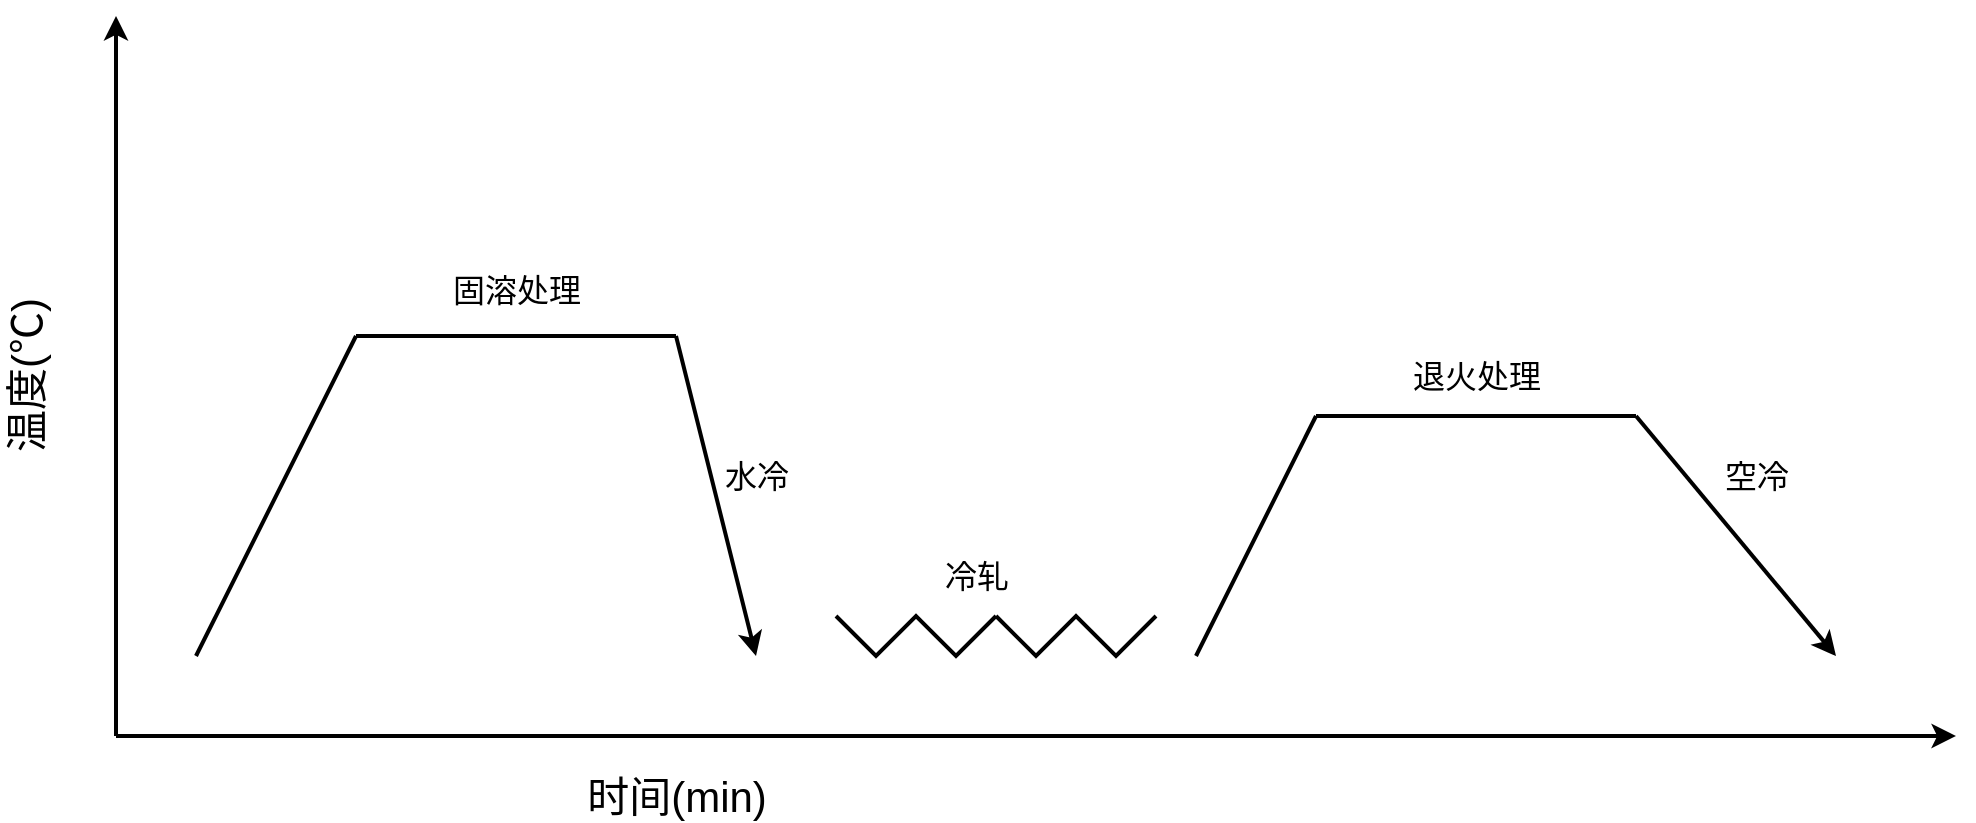 <mxfile version="17.5.0" type="github">
  <diagram id="HJU1NSyqPFTuyZ0LmQFE" name="第 1 页">
    <mxGraphModel dx="2031" dy="1089" grid="1" gridSize="10" guides="1" tooltips="1" connect="1" arrows="1" fold="1" page="1" pageScale="1" pageWidth="1169" pageHeight="827" math="0" shadow="0">
      <root>
        <mxCell id="0" />
        <mxCell id="1" parent="0" />
        <mxCell id="66516hw6AIkjVibXgpfU-1" value="" style="endArrow=classic;html=1;rounded=0;strokeWidth=2;" edge="1" parent="1">
          <mxGeometry width="50" height="50" relative="1" as="geometry">
            <mxPoint x="360" y="560" as="sourcePoint" />
            <mxPoint x="360" y="200" as="targetPoint" />
          </mxGeometry>
        </mxCell>
        <mxCell id="66516hw6AIkjVibXgpfU-2" value="" style="endArrow=classic;html=1;rounded=0;strokeWidth=2;" edge="1" parent="1">
          <mxGeometry width="50" height="50" relative="1" as="geometry">
            <mxPoint x="360" y="560" as="sourcePoint" />
            <mxPoint x="1280" y="560" as="targetPoint" />
          </mxGeometry>
        </mxCell>
        <mxCell id="66516hw6AIkjVibXgpfU-3" value="" style="endArrow=none;html=1;rounded=0;strokeWidth=2;" edge="1" parent="1">
          <mxGeometry width="50" height="50" relative="1" as="geometry">
            <mxPoint x="400" y="520" as="sourcePoint" />
            <mxPoint x="480" y="360" as="targetPoint" />
          </mxGeometry>
        </mxCell>
        <mxCell id="66516hw6AIkjVibXgpfU-4" value="" style="endArrow=none;html=1;rounded=0;strokeWidth=2;" edge="1" parent="1">
          <mxGeometry width="50" height="50" relative="1" as="geometry">
            <mxPoint x="480" y="360" as="sourcePoint" />
            <mxPoint x="640" y="360" as="targetPoint" />
          </mxGeometry>
        </mxCell>
        <mxCell id="66516hw6AIkjVibXgpfU-5" value="&lt;font style=&quot;font-size: 21px&quot;&gt;时间(min)&lt;/font&gt;" style="text;html=1;align=center;verticalAlign=middle;resizable=0;points=[];autosize=1;strokeColor=none;fillColor=none;" vertex="1" parent="1">
          <mxGeometry x="585" y="580" width="110" height="20" as="geometry" />
        </mxCell>
        <mxCell id="66516hw6AIkjVibXgpfU-6" value="&lt;font style=&quot;font-size: 21px&quot;&gt;温度(℃)&lt;/font&gt;" style="text;html=1;align=center;verticalAlign=middle;resizable=0;points=[];autosize=1;strokeColor=none;fillColor=none;rotation=-90;" vertex="1" parent="1">
          <mxGeometry x="270" y="370" width="90" height="20" as="geometry" />
        </mxCell>
        <mxCell id="66516hw6AIkjVibXgpfU-8" value="&lt;span style=&quot;font-size: 16px&quot;&gt;固溶处理&lt;/span&gt;" style="text;html=1;align=center;verticalAlign=middle;resizable=0;points=[];autosize=1;strokeColor=none;fillColor=none;fontSize=21;" vertex="1" parent="1">
          <mxGeometry x="520" y="320" width="80" height="30" as="geometry" />
        </mxCell>
        <mxCell id="66516hw6AIkjVibXgpfU-9" value="水冷" style="text;html=1;align=center;verticalAlign=middle;resizable=0;points=[];autosize=1;strokeColor=none;fillColor=none;fontSize=16;" vertex="1" parent="1">
          <mxGeometry x="655" y="420" width="50" height="20" as="geometry" />
        </mxCell>
        <mxCell id="66516hw6AIkjVibXgpfU-17" value="" style="endArrow=none;html=1;rounded=0;fontSize=16;strokeWidth=2;endSize=6;" edge="1" parent="1">
          <mxGeometry width="50" height="50" relative="1" as="geometry">
            <mxPoint x="720" y="500" as="sourcePoint" />
            <mxPoint x="800" y="500" as="targetPoint" />
            <Array as="points">
              <mxPoint x="740" y="520" />
              <mxPoint x="760" y="500" />
              <mxPoint x="780" y="520" />
            </Array>
          </mxGeometry>
        </mxCell>
        <mxCell id="66516hw6AIkjVibXgpfU-18" value="" style="endArrow=none;html=1;rounded=0;fontSize=16;strokeWidth=2;endSize=6;" edge="1" parent="1">
          <mxGeometry width="50" height="50" relative="1" as="geometry">
            <mxPoint x="800" y="500" as="sourcePoint" />
            <mxPoint x="880" y="500" as="targetPoint" />
            <Array as="points">
              <mxPoint x="820" y="520" />
              <mxPoint x="840" y="500" />
              <mxPoint x="860" y="520" />
            </Array>
          </mxGeometry>
        </mxCell>
        <mxCell id="66516hw6AIkjVibXgpfU-19" value="冷轧" style="text;html=1;align=center;verticalAlign=middle;resizable=0;points=[];autosize=1;strokeColor=none;fillColor=none;fontSize=16;" vertex="1" parent="1">
          <mxGeometry x="765" y="470" width="50" height="20" as="geometry" />
        </mxCell>
        <mxCell id="66516hw6AIkjVibXgpfU-20" value="" style="endArrow=none;html=1;rounded=0;strokeWidth=2;" edge="1" parent="1">
          <mxGeometry width="50" height="50" relative="1" as="geometry">
            <mxPoint x="900" y="520" as="sourcePoint" />
            <mxPoint x="960" y="400" as="targetPoint" />
          </mxGeometry>
        </mxCell>
        <mxCell id="66516hw6AIkjVibXgpfU-21" value="" style="endArrow=none;html=1;rounded=0;strokeWidth=2;" edge="1" parent="1">
          <mxGeometry width="50" height="50" relative="1" as="geometry">
            <mxPoint x="960" y="400" as="sourcePoint" />
            <mxPoint x="1120" y="400" as="targetPoint" />
          </mxGeometry>
        </mxCell>
        <mxCell id="66516hw6AIkjVibXgpfU-24" value="空冷" style="text;html=1;align=center;verticalAlign=middle;resizable=0;points=[];autosize=1;strokeColor=none;fillColor=none;fontSize=16;" vertex="1" parent="1">
          <mxGeometry x="1155" y="420" width="50" height="20" as="geometry" />
        </mxCell>
        <mxCell id="66516hw6AIkjVibXgpfU-30" value="" style="endArrow=classic;html=1;rounded=0;fontSize=16;endSize=6;strokeWidth=2;" edge="1" parent="1">
          <mxGeometry width="50" height="50" relative="1" as="geometry">
            <mxPoint x="640" y="360" as="sourcePoint" />
            <mxPoint x="680" y="520" as="targetPoint" />
          </mxGeometry>
        </mxCell>
        <mxCell id="66516hw6AIkjVibXgpfU-31" value="" style="endArrow=classic;html=1;rounded=0;fontSize=16;endSize=6;strokeWidth=2;" edge="1" parent="1">
          <mxGeometry width="50" height="50" relative="1" as="geometry">
            <mxPoint x="1120" y="400" as="sourcePoint" />
            <mxPoint x="1220" y="520" as="targetPoint" />
          </mxGeometry>
        </mxCell>
        <mxCell id="66516hw6AIkjVibXgpfU-32" value="退火处理" style="text;html=1;align=center;verticalAlign=middle;resizable=0;points=[];autosize=1;strokeColor=none;fillColor=none;fontSize=16;" vertex="1" parent="1">
          <mxGeometry x="1000" y="370" width="80" height="20" as="geometry" />
        </mxCell>
      </root>
    </mxGraphModel>
  </diagram>
</mxfile>
